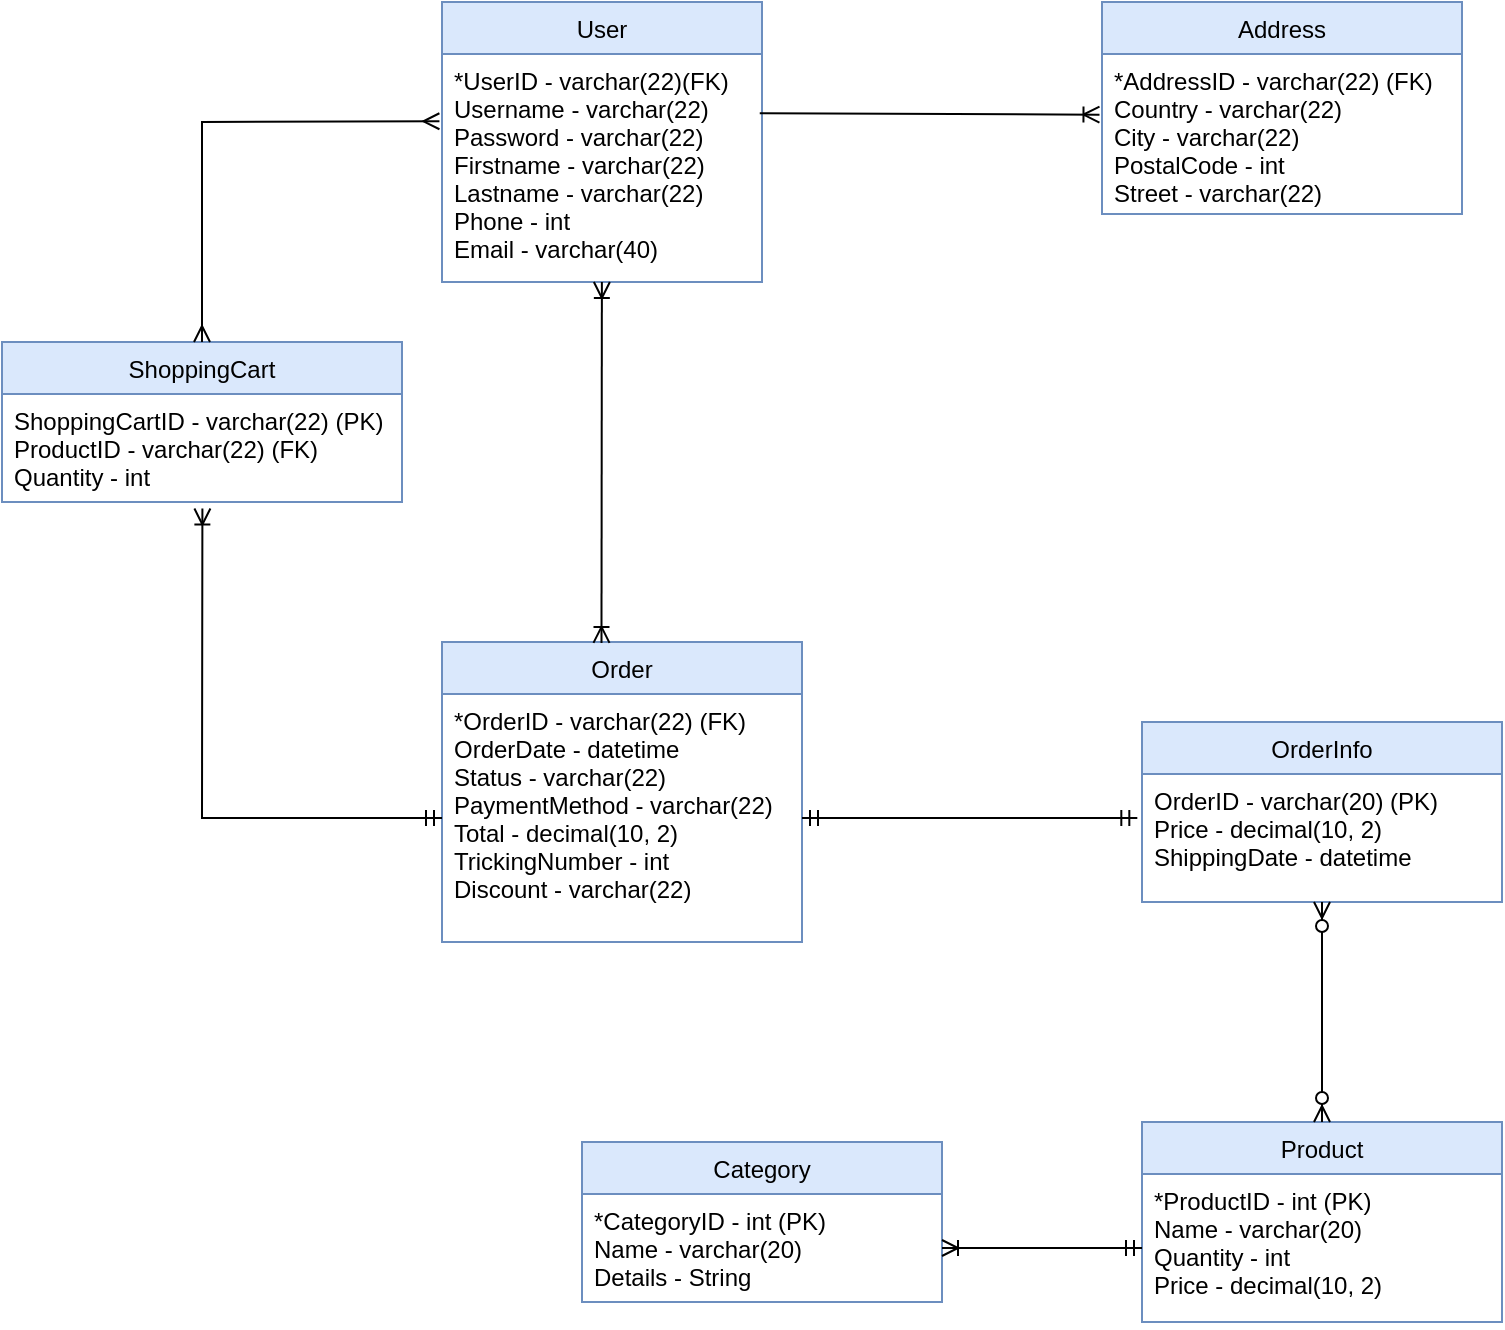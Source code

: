 <mxfile version="25.0.3">
  <diagram name="Страница-1" id="gsck2pVSS6xF-efR1YH2">
    <mxGraphModel dx="1195" dy="650" grid="1" gridSize="10" guides="1" tooltips="1" connect="1" arrows="1" fold="1" page="1" pageScale="1" pageWidth="1169" pageHeight="827" math="0" shadow="0">
      <root>
        <mxCell id="0" />
        <mxCell id="1" parent="0" />
        <mxCell id="WnZfnQmKKL4dhW_D87s1-1" value="User" style="swimlane;fontStyle=0;childLayout=stackLayout;horizontal=1;startSize=26;fillColor=#dae8fc;horizontalStack=0;resizeParent=1;resizeParentMax=0;resizeLast=0;collapsible=1;marginBottom=0;strokeColor=#6c8ebf;" vertex="1" parent="1">
          <mxGeometry x="450" y="40" width="160" height="140" as="geometry" />
        </mxCell>
        <mxCell id="WnZfnQmKKL4dhW_D87s1-2" value="*UserID - varchar(22)(FK)&#xa;Username - varchar(22)&#xa;Password - varchar(22)&#xa;Firstname - varchar(22)&#xa;Lastname - varchar(22)&#xa;Phone - int&#xa;Email - varchar(40)" style="text;strokeColor=none;fillColor=none;align=left;verticalAlign=top;spacingLeft=4;spacingRight=4;overflow=hidden;rotatable=0;points=[[0,0.5],[1,0.5]];portConstraint=eastwest;" vertex="1" parent="WnZfnQmKKL4dhW_D87s1-1">
          <mxGeometry y="26" width="160" height="114" as="geometry" />
        </mxCell>
        <mxCell id="WnZfnQmKKL4dhW_D87s1-3" value="Address" style="swimlane;fontStyle=0;childLayout=stackLayout;horizontal=1;startSize=26;fillColor=#dae8fc;horizontalStack=0;resizeParent=1;resizeParentMax=0;resizeLast=0;collapsible=1;marginBottom=0;strokeColor=#6c8ebf;" vertex="1" parent="1">
          <mxGeometry x="780" y="40" width="180" height="106" as="geometry" />
        </mxCell>
        <mxCell id="WnZfnQmKKL4dhW_D87s1-4" value="*AddressID - varchar(22) (FK)&#xa;Country - varchar(22)&#xa;City - varchar(22)&#xa;PostalCode - int&#xa;Street - varchar(22)&#xa;" style="text;strokeColor=none;fillColor=none;align=left;verticalAlign=top;spacingLeft=4;spacingRight=4;overflow=hidden;rotatable=0;points=[[0,0.5],[1,0.5]];portConstraint=eastwest;" vertex="1" parent="WnZfnQmKKL4dhW_D87s1-3">
          <mxGeometry y="26" width="180" height="80" as="geometry" />
        </mxCell>
        <mxCell id="WnZfnQmKKL4dhW_D87s1-5" value="ShoppingCart" style="swimlane;fontStyle=0;childLayout=stackLayout;horizontal=1;startSize=26;fillColor=#dae8fc;horizontalStack=0;resizeParent=1;resizeParentMax=0;resizeLast=0;collapsible=1;marginBottom=0;strokeColor=#6c8ebf;" vertex="1" parent="1">
          <mxGeometry x="230" y="210" width="200" height="80" as="geometry" />
        </mxCell>
        <mxCell id="WnZfnQmKKL4dhW_D87s1-6" value="ShoppingCartID - varchar(22) (PK)&#xa;ProductID - varchar(22) (FK) &#xa;Quantity - int " style="text;strokeColor=none;fillColor=none;align=left;verticalAlign=top;spacingLeft=4;spacingRight=4;overflow=hidden;rotatable=0;points=[[0,0.5],[1,0.5]];portConstraint=eastwest;" vertex="1" parent="WnZfnQmKKL4dhW_D87s1-5">
          <mxGeometry y="26" width="200" height="54" as="geometry" />
        </mxCell>
        <mxCell id="WnZfnQmKKL4dhW_D87s1-7" value="Order" style="swimlane;fontStyle=0;childLayout=stackLayout;horizontal=1;startSize=26;fillColor=#dae8fc;horizontalStack=0;resizeParent=1;resizeParentMax=0;resizeLast=0;collapsible=1;marginBottom=0;strokeColor=#6c8ebf;" vertex="1" parent="1">
          <mxGeometry x="450" y="360" width="180" height="150" as="geometry" />
        </mxCell>
        <mxCell id="WnZfnQmKKL4dhW_D87s1-8" value="*OrderID - varchar(22) (FK)&#xa;OrderDate - datetime&#xa;Status - varchar(22) &#xa;PaymentMethod - varchar(22)&#xa;Total - decimal(10, 2)&#xa;TrickingNumber - int&#xa;Discount - varchar(22) &#xa;&#xa; " style="text;strokeColor=none;fillColor=none;align=left;verticalAlign=top;spacingLeft=4;spacingRight=4;overflow=hidden;rotatable=0;points=[[0,0.5],[1,0.5]];portConstraint=eastwest;" vertex="1" parent="WnZfnQmKKL4dhW_D87s1-7">
          <mxGeometry y="26" width="180" height="124" as="geometry" />
        </mxCell>
        <mxCell id="WnZfnQmKKL4dhW_D87s1-9" value="Product" style="swimlane;fontStyle=0;childLayout=stackLayout;horizontal=1;startSize=26;fillColor=#dae8fc;horizontalStack=0;resizeParent=1;resizeParentMax=0;resizeLast=0;collapsible=1;marginBottom=0;strokeColor=#6c8ebf;" vertex="1" parent="1">
          <mxGeometry x="800" y="600" width="180" height="100" as="geometry" />
        </mxCell>
        <mxCell id="WnZfnQmKKL4dhW_D87s1-10" value="*ProductID - int (PK) &#xa;Name - varchar(20)&#xa;Quantity - int&#xa;Price - decimal(10, 2)" style="text;strokeColor=none;fillColor=none;align=left;verticalAlign=top;spacingLeft=4;spacingRight=4;overflow=hidden;rotatable=0;points=[[0,0.5],[1,0.5]];portConstraint=eastwest;" vertex="1" parent="WnZfnQmKKL4dhW_D87s1-9">
          <mxGeometry y="26" width="180" height="74" as="geometry" />
        </mxCell>
        <mxCell id="WnZfnQmKKL4dhW_D87s1-11" value="Category" style="swimlane;fontStyle=0;childLayout=stackLayout;horizontal=1;startSize=26;fillColor=#dae8fc;horizontalStack=0;resizeParent=1;resizeParentMax=0;resizeLast=0;collapsible=1;marginBottom=0;strokeColor=#6c8ebf;" vertex="1" parent="1">
          <mxGeometry x="520" y="610" width="180" height="80" as="geometry" />
        </mxCell>
        <mxCell id="WnZfnQmKKL4dhW_D87s1-12" value="*CategoryID - int (PK) &#xa;Name - varchar(20)&#xa;Details - String" style="text;strokeColor=none;fillColor=none;align=left;verticalAlign=top;spacingLeft=4;spacingRight=4;overflow=hidden;rotatable=0;points=[[0,0.5],[1,0.5]];portConstraint=eastwest;" vertex="1" parent="WnZfnQmKKL4dhW_D87s1-11">
          <mxGeometry y="26" width="180" height="54" as="geometry" />
        </mxCell>
        <mxCell id="WnZfnQmKKL4dhW_D87s1-13" value="OrderInfo" style="swimlane;fontStyle=0;childLayout=stackLayout;horizontal=1;startSize=26;fillColor=#dae8fc;horizontalStack=0;resizeParent=1;resizeParentMax=0;resizeLast=0;collapsible=1;marginBottom=0;strokeColor=#6c8ebf;" vertex="1" parent="1">
          <mxGeometry x="800" y="400" width="180" height="90" as="geometry" />
        </mxCell>
        <mxCell id="WnZfnQmKKL4dhW_D87s1-14" value="OrderID - varchar(20) (PK) &#xa;Price - decimal(10, 2) &#xa;ShippingDate - datetime" style="text;strokeColor=none;fillColor=none;align=left;verticalAlign=top;spacingLeft=4;spacingRight=4;overflow=hidden;rotatable=0;points=[[0,0.5],[1,0.5]];portConstraint=eastwest;" vertex="1" parent="WnZfnQmKKL4dhW_D87s1-13">
          <mxGeometry y="26" width="180" height="64" as="geometry" />
        </mxCell>
        <mxCell id="WnZfnQmKKL4dhW_D87s1-15" value="" style="fontSize=12;html=1;endArrow=ERoneToMany;rounded=0;entryX=-0.007;entryY=0.379;entryDx=0;entryDy=0;entryPerimeter=0;exitX=0.993;exitY=0.26;exitDx=0;exitDy=0;exitPerimeter=0;" edge="1" parent="1" target="WnZfnQmKKL4dhW_D87s1-4" source="WnZfnQmKKL4dhW_D87s1-2">
          <mxGeometry width="100" height="100" relative="1" as="geometry">
            <mxPoint x="630" y="96" as="sourcePoint" />
            <mxPoint x="629.41" y="10" as="targetPoint" />
          </mxGeometry>
        </mxCell>
        <mxCell id="WnZfnQmKKL4dhW_D87s1-16" value="" style="fontSize=12;html=1;endArrow=ERmany;startArrow=ERmany;rounded=0;exitX=0.5;exitY=0;exitDx=0;exitDy=0;entryX=-0.008;entryY=0.295;entryDx=0;entryDy=0;entryPerimeter=0;" edge="1" parent="1" source="WnZfnQmKKL4dhW_D87s1-5" target="WnZfnQmKKL4dhW_D87s1-2">
          <mxGeometry width="100" height="100" relative="1" as="geometry">
            <mxPoint x="530" y="290" as="sourcePoint" />
            <mxPoint x="440" y="100" as="targetPoint" />
            <Array as="points">
              <mxPoint x="330" y="100" />
            </Array>
          </mxGeometry>
        </mxCell>
        <mxCell id="WnZfnQmKKL4dhW_D87s1-17" value="" style="fontSize=12;html=1;endArrow=ERoneToMany;startArrow=ERmandOne;rounded=0;entryX=0.501;entryY=1.06;entryDx=0;entryDy=0;entryPerimeter=0;exitX=0;exitY=0.5;exitDx=0;exitDy=0;" edge="1" parent="1" source="WnZfnQmKKL4dhW_D87s1-8" target="WnZfnQmKKL4dhW_D87s1-6">
          <mxGeometry width="100" height="100" relative="1" as="geometry">
            <mxPoint x="360" y="570" as="sourcePoint" />
            <mxPoint x="360" y="470" as="targetPoint" />
            <Array as="points">
              <mxPoint x="330" y="448" />
            </Array>
          </mxGeometry>
        </mxCell>
        <mxCell id="WnZfnQmKKL4dhW_D87s1-18" value="" style="fontSize=12;html=1;endArrow=ERzeroToMany;endFill=1;startArrow=ERzeroToMany;rounded=0;entryX=0.5;entryY=0;entryDx=0;entryDy=0;exitX=0.5;exitY=1;exitDx=0;exitDy=0;" edge="1" parent="1" source="WnZfnQmKKL4dhW_D87s1-13" target="WnZfnQmKKL4dhW_D87s1-9">
          <mxGeometry width="100" height="100" relative="1" as="geometry">
            <mxPoint x="630" y="570" as="sourcePoint" />
            <mxPoint x="730" y="470" as="targetPoint" />
          </mxGeometry>
        </mxCell>
        <mxCell id="WnZfnQmKKL4dhW_D87s1-19" value="" style="fontSize=12;html=1;endArrow=ERoneToMany;startArrow=ERmandOne;rounded=0;exitX=0;exitY=0.5;exitDx=0;exitDy=0;entryX=1;entryY=0.5;entryDx=0;entryDy=0;" edge="1" parent="1" source="WnZfnQmKKL4dhW_D87s1-10" target="WnZfnQmKKL4dhW_D87s1-12">
          <mxGeometry width="100" height="100" relative="1" as="geometry">
            <mxPoint x="859.41" y="370" as="sourcePoint" />
            <mxPoint x="859" y="310" as="targetPoint" />
            <Array as="points" />
          </mxGeometry>
        </mxCell>
        <mxCell id="WnZfnQmKKL4dhW_D87s1-20" value="" style="fontSize=12;html=1;endArrow=ERmandOne;startArrow=ERmandOne;rounded=0;entryX=1;entryY=0.5;entryDx=0;entryDy=0;exitX=-0.013;exitY=0.344;exitDx=0;exitDy=0;exitPerimeter=0;" edge="1" parent="1" source="WnZfnQmKKL4dhW_D87s1-14" target="WnZfnQmKKL4dhW_D87s1-8">
          <mxGeometry width="100" height="100" relative="1" as="geometry">
            <mxPoint x="780" y="450" as="sourcePoint" />
            <mxPoint x="529.41" y="510" as="targetPoint" />
          </mxGeometry>
        </mxCell>
        <mxCell id="WnZfnQmKKL4dhW_D87s1-21" value="" style="fontSize=12;html=1;endArrow=ERoneToMany;startArrow=ERoneToMany;rounded=0;exitX=0.443;exitY=0.003;exitDx=0;exitDy=0;exitPerimeter=0;" edge="1" parent="1" source="WnZfnQmKKL4dhW_D87s1-7" target="WnZfnQmKKL4dhW_D87s1-2">
          <mxGeometry width="100" height="100" relative="1" as="geometry">
            <mxPoint x="630" y="430" as="sourcePoint" />
            <mxPoint x="730" y="330" as="targetPoint" />
          </mxGeometry>
        </mxCell>
      </root>
    </mxGraphModel>
  </diagram>
</mxfile>
